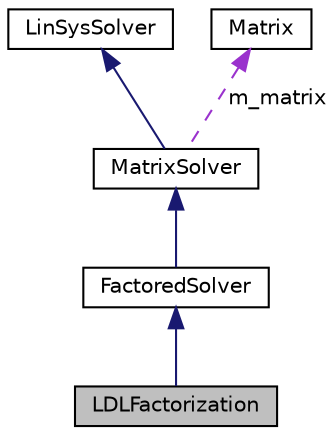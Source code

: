 digraph "LDLFactorization"
{
 // INTERACTIVE_SVG=YES
  edge [fontname="Helvetica",fontsize="10",labelfontname="Helvetica",labelfontsize="10"];
  node [fontname="Helvetica",fontsize="10",shape=record];
  Node1 [label="LDLFactorization",height=0.2,width=0.4,color="black", fillcolor="grey75", style="filled" fontcolor="black"];
  Node2 -> Node1 [dir="back",color="midnightblue",fontsize="10",style="solid",fontname="Helvetica"];
  Node2 [label="FactoredSolver",height=0.2,width=0.4,color="black", fillcolor="white", style="filled",URL="$class_factored_solver.html",tooltip="An abstract factorization-based solver for linear systems. "];
  Node3 -> Node2 [dir="back",color="midnightblue",fontsize="10",style="solid",fontname="Helvetica"];
  Node3 [label="MatrixSolver",height=0.2,width=0.4,color="black", fillcolor="white", style="filled",URL="$class_matrix_solver.html",tooltip="Abstraction layer for linear systems. "];
  Node4 -> Node3 [dir="back",color="midnightblue",fontsize="10",style="solid",fontname="Helvetica"];
  Node4 [label="LinSysSolver",height=0.2,width=0.4,color="black", fillcolor="white", style="filled",URL="$class_lin_sys_solver.html",tooltip="An abstract solver for linear systems. "];
  Node5 -> Node3 [dir="back",color="darkorchid3",fontsize="10",style="dashed",label=" m_matrix" ,fontname="Helvetica"];
  Node5 [label="Matrix",height=0.2,width=0.4,color="black", fillcolor="white", style="filled",URL="$class_matrix.html",tooltip="A generic matrix API. "];
}
